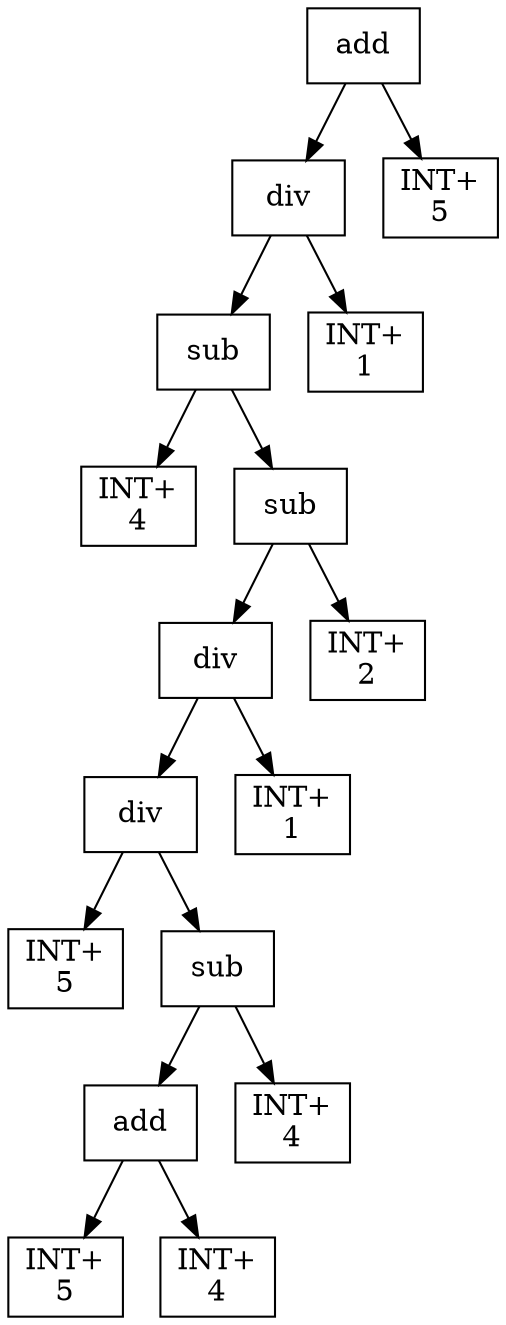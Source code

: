 digraph expr {
  node [shape=box];
  n1 [label="add"];
  n2 [label="div"];
  n3 [label="sub"];
  n4 [label="INT+\n4"];
  n5 [label="sub"];
  n6 [label="div"];
  n7 [label="div"];
  n8 [label="INT+\n5"];
  n9 [label="sub"];
  n10 [label="add"];
  n11 [label="INT+\n5"];
  n12 [label="INT+\n4"];
  n10 -> n11;
  n10 -> n12;
  n13 [label="INT+\n4"];
  n9 -> n10;
  n9 -> n13;
  n7 -> n8;
  n7 -> n9;
  n14 [label="INT+\n1"];
  n6 -> n7;
  n6 -> n14;
  n15 [label="INT+\n2"];
  n5 -> n6;
  n5 -> n15;
  n3 -> n4;
  n3 -> n5;
  n16 [label="INT+\n1"];
  n2 -> n3;
  n2 -> n16;
  n17 [label="INT+\n5"];
  n1 -> n2;
  n1 -> n17;
}